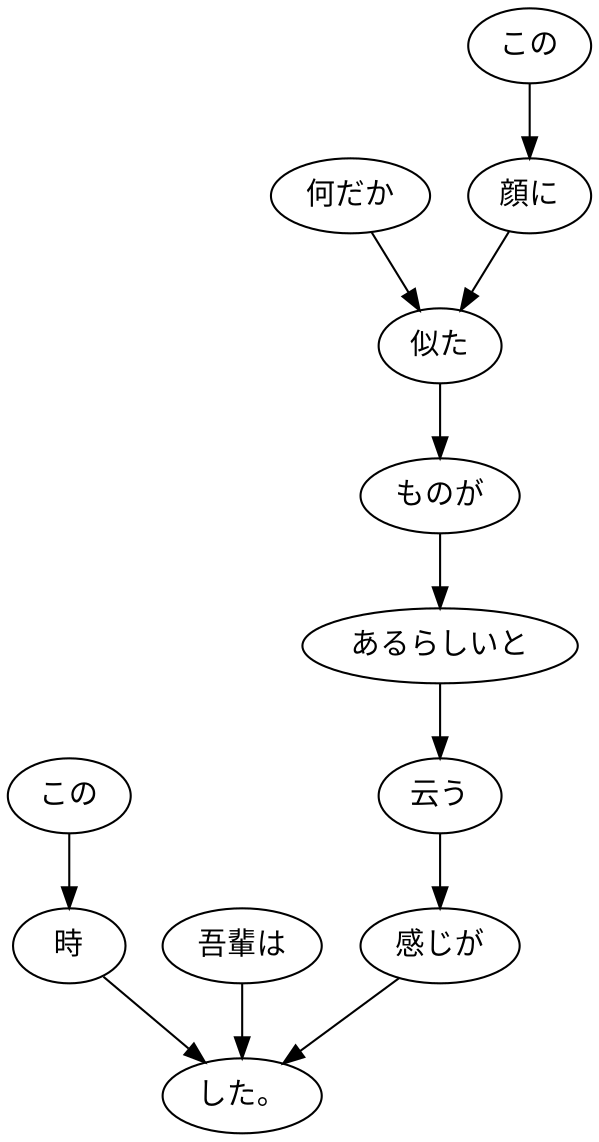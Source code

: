 digraph graph5667 {
	node0 [label="この"];
	node1 [label="時"];
	node2 [label="吾輩は"];
	node3 [label="何だか"];
	node4 [label="この"];
	node5 [label="顔に"];
	node6 [label="似た"];
	node7 [label="ものが"];
	node8 [label="あるらしいと"];
	node9 [label="云う"];
	node10 [label="感じが"];
	node11 [label="した。"];
	node0 -> node1;
	node1 -> node11;
	node2 -> node11;
	node3 -> node6;
	node4 -> node5;
	node5 -> node6;
	node6 -> node7;
	node7 -> node8;
	node8 -> node9;
	node9 -> node10;
	node10 -> node11;
}
